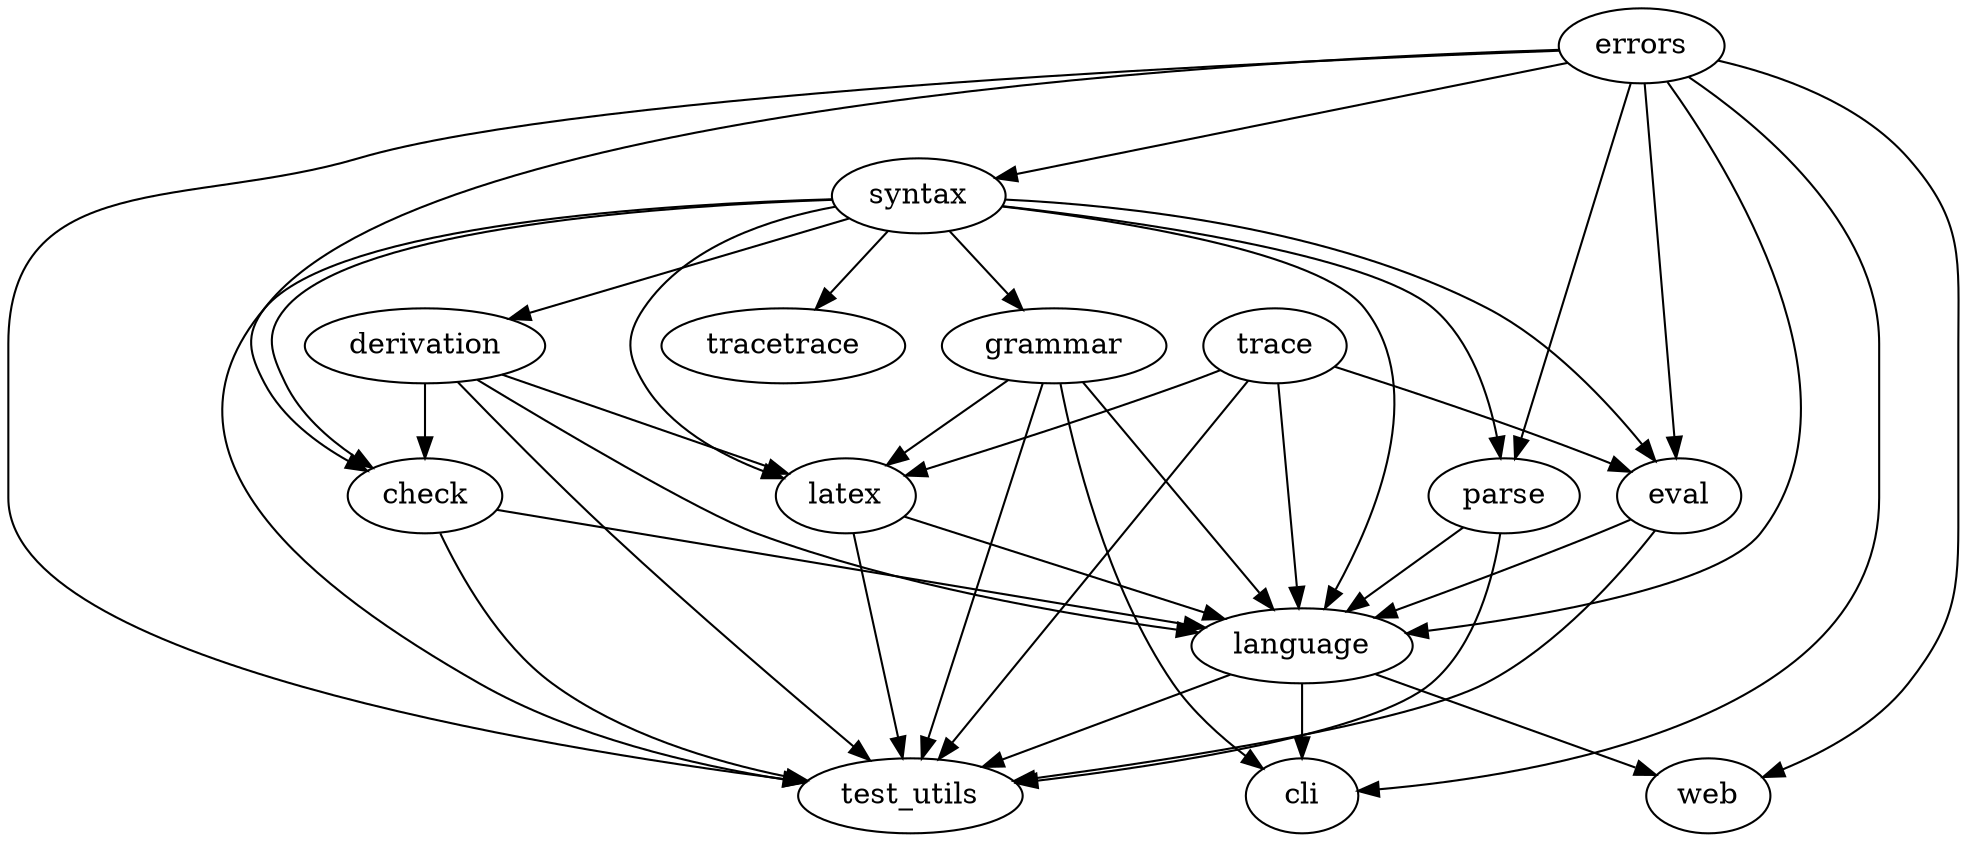digraph crates{
  check
  derivation
  eval
  language
  parse
  test_utils
  web
  cli
  errors
  grammar
  latex
  syntax
  trace

  errors -> check
  syntax -> check
  derivation -> check

  syntax -> derivation

  errors -> eval
  syntax -> eval
  trace -> eval

  errors -> language
  syntax -> language
  parse -> language
  eval -> language
  check -> language
  derivation -> language
  trace -> language
  latex -> language
  grammar -> language

  errors-> parse
  syntax-> parse

  errors -> test_utils
  check -> test_utils
  eval -> test_utils
  language -> test_utils
  derivation -> test_utils
  trace -> test_utils
  syntax -> test_utils
  latex -> test_utils
  parse -> test_utils
  grammar -> test_utils

  errors-> web
  language -> web

  errors -> cli
  language -> cli
  grammar -> cli

  syntax -> grammar

  syntax-> latex
  derivation-> latex
  trace-> latex
  grammar-> latex

  errors -> syntax

  syntax -> tracetrace

}  
